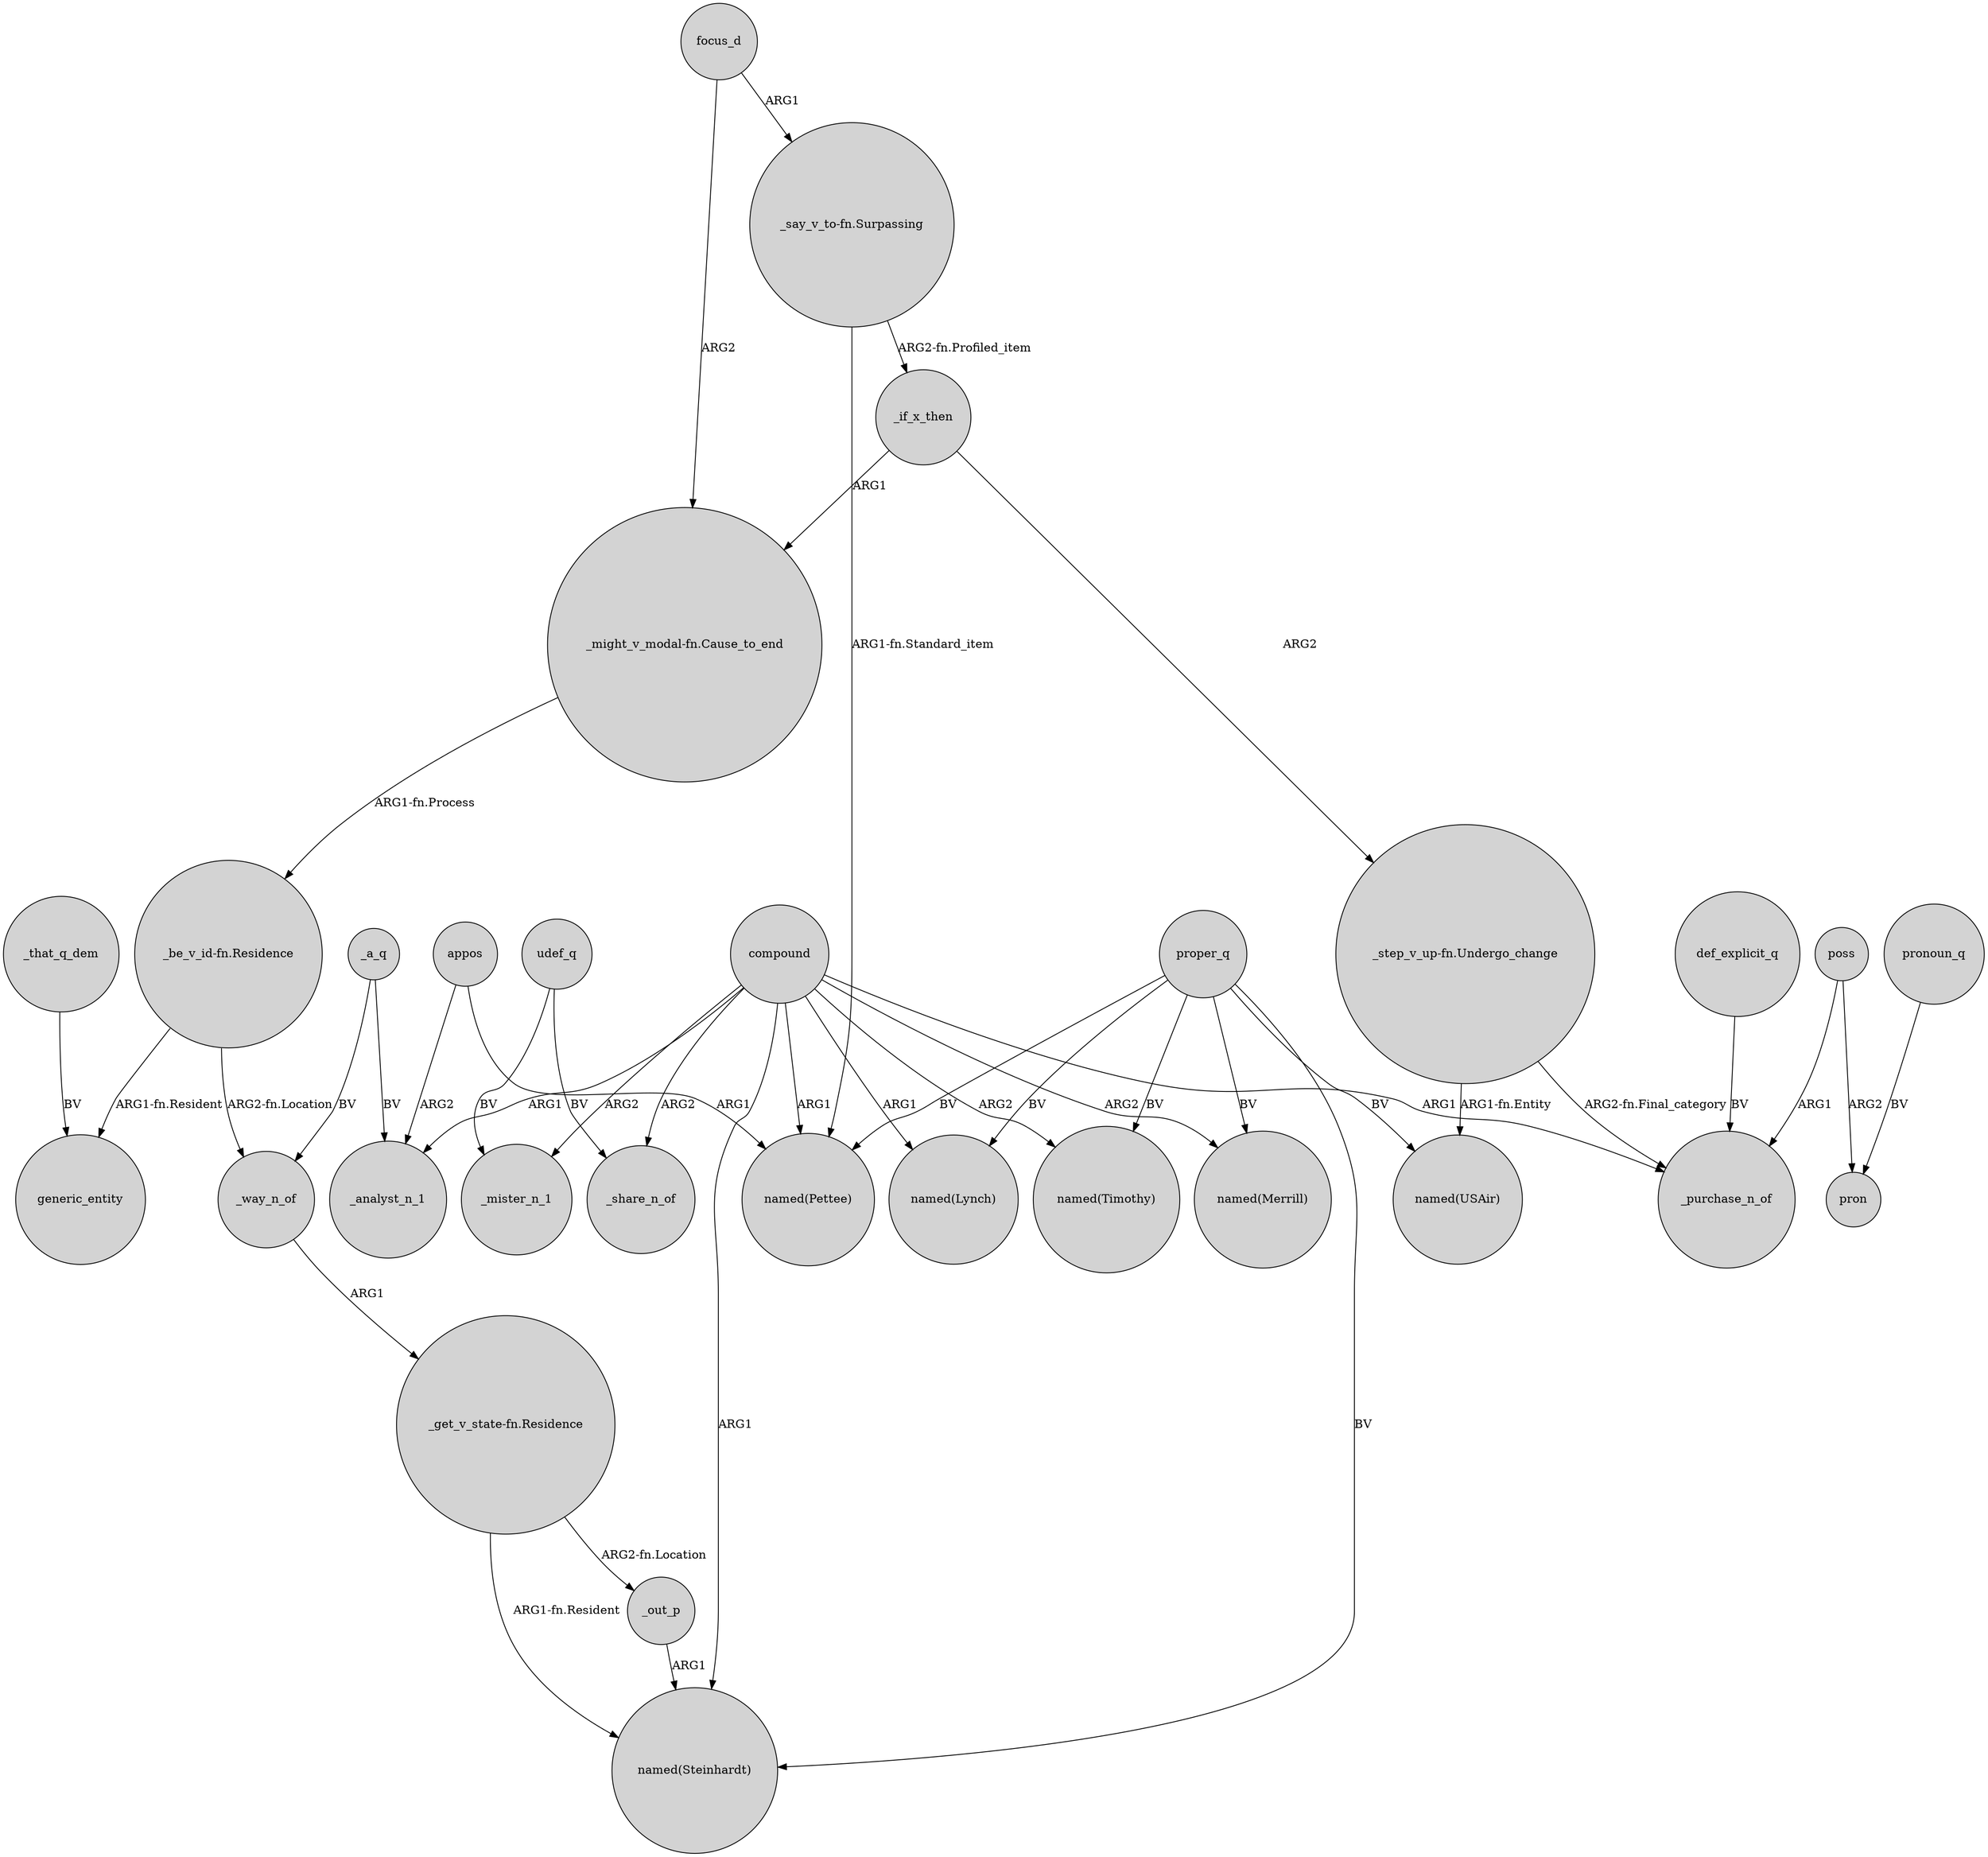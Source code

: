 digraph {
	node [shape=circle style=filled]
	_a_q -> _way_n_of [label=BV]
	compound -> _purchase_n_of [label=ARG1]
	compound -> _mister_n_1 [label=ARG2]
	focus_d -> "_might_v_modal-fn.Cause_to_end" [label=ARG2]
	compound -> "named(Timothy)" [label=ARG2]
	proper_q -> "named(Merrill)" [label=BV]
	"_be_v_id-fn.Residence" -> _way_n_of [label="ARG2-fn.Location"]
	appos -> "named(Pettee)" [label=ARG1]
	poss -> _purchase_n_of [label=ARG1]
	proper_q -> "named(Steinhardt)" [label=BV]
	"_step_v_up-fn.Undergo_change" -> "named(USAir)" [label="ARG1-fn.Entity"]
	proper_q -> "named(Timothy)" [label=BV]
	udef_q -> _mister_n_1 [label=BV]
	_a_q -> _analyst_n_1 [label=BV]
	"_might_v_modal-fn.Cause_to_end" -> "_be_v_id-fn.Residence" [label="ARG1-fn.Process"]
	compound -> "named(Merrill)" [label=ARG2]
	compound -> "named(Pettee)" [label=ARG1]
	pronoun_q -> pron [label=BV]
	compound -> "named(Steinhardt)" [label=ARG1]
	poss -> pron [label=ARG2]
	appos -> _analyst_n_1 [label=ARG2]
	compound -> _analyst_n_1 [label=ARG1]
	"_get_v_state-fn.Residence" -> "named(Steinhardt)" [label="ARG1-fn.Resident"]
	_if_x_then -> "_step_v_up-fn.Undergo_change" [label=ARG2]
	udef_q -> _share_n_of [label=BV]
	_way_n_of -> "_get_v_state-fn.Residence" [label=ARG1]
	proper_q -> "named(Lynch)" [label=BV]
	"_step_v_up-fn.Undergo_change" -> _purchase_n_of [label="ARG2-fn.Final_category"]
	"_say_v_to-fn.Surpassing" -> _if_x_then [label="ARG2-fn.Profiled_item"]
	compound -> _share_n_of [label=ARG2]
	compound -> "named(Lynch)" [label=ARG1]
	focus_d -> "_say_v_to-fn.Surpassing" [label=ARG1]
	_if_x_then -> "_might_v_modal-fn.Cause_to_end" [label=ARG1]
	proper_q -> "named(USAir)" [label=BV]
	"_say_v_to-fn.Surpassing" -> "named(Pettee)" [label="ARG1-fn.Standard_item"]
	_that_q_dem -> generic_entity [label=BV]
	def_explicit_q -> _purchase_n_of [label=BV]
	proper_q -> "named(Pettee)" [label=BV]
	"_be_v_id-fn.Residence" -> generic_entity [label="ARG1-fn.Resident"]
	_out_p -> "named(Steinhardt)" [label=ARG1]
	"_get_v_state-fn.Residence" -> _out_p [label="ARG2-fn.Location"]
}
